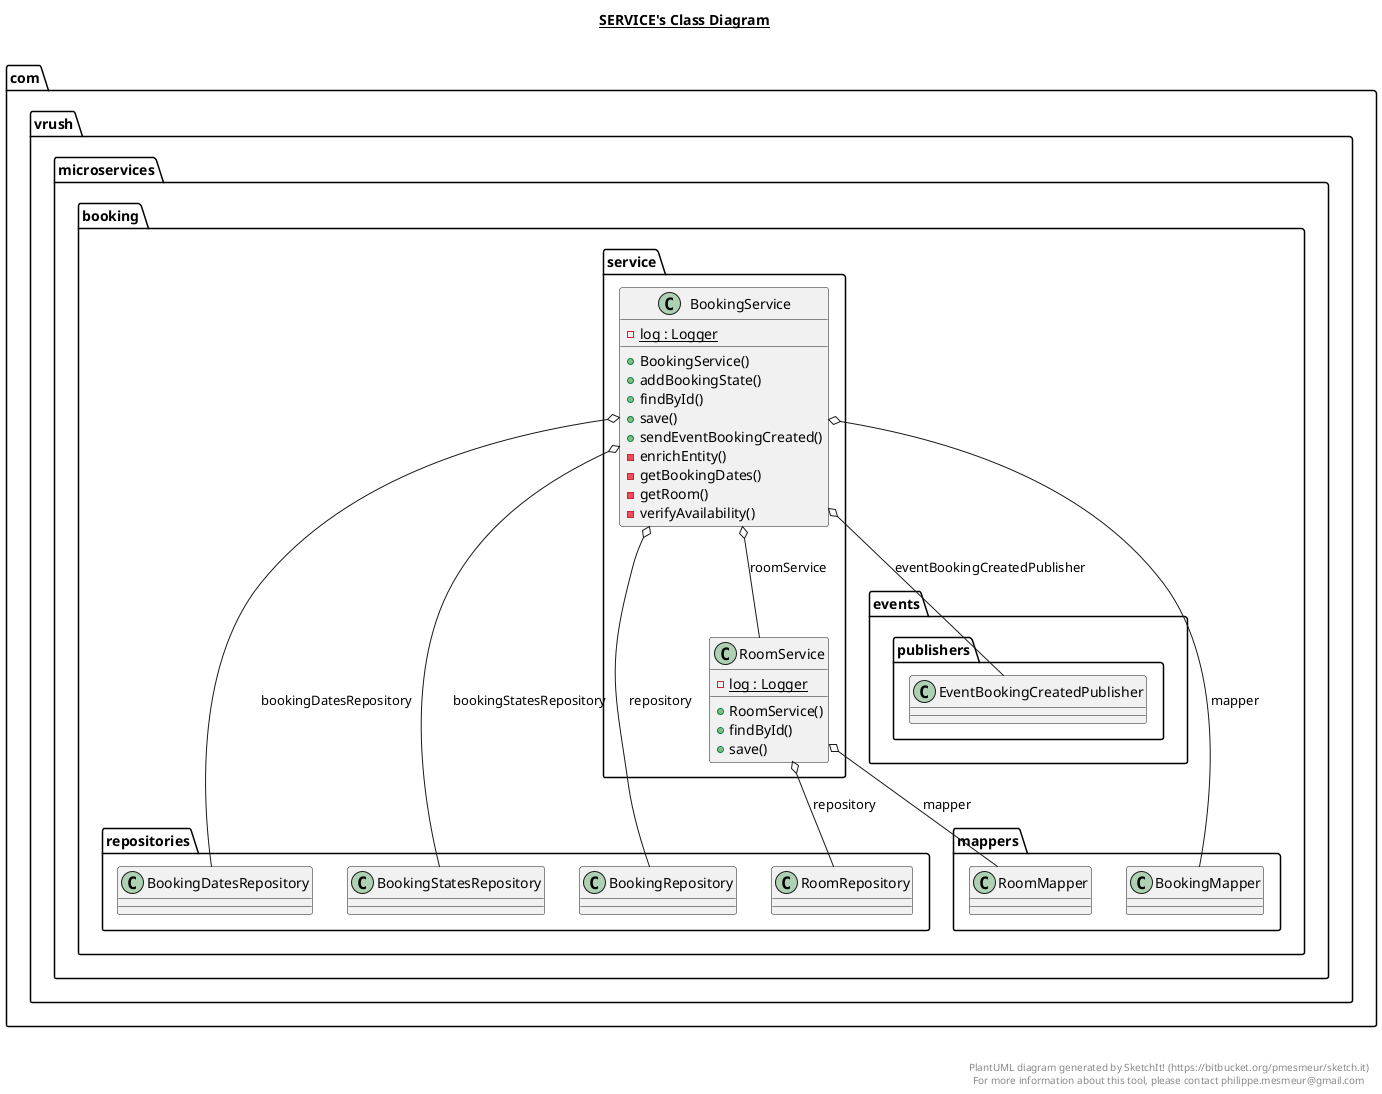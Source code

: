 @startuml

title __SERVICE's Class Diagram__\n

  namespace com.vrush.microservices.booking {
    namespace service {
      class com.vrush.microservices.booking.service.BookingService {
          {static} - log : Logger
          + BookingService()
          + addBookingState()
          + findById()
          + save()
          + sendEventBookingCreated()
          - enrichEntity()
          - getBookingDates()
          - getRoom()
          - verifyAvailability()
      }
    }
  }
  

  namespace com.vrush.microservices.booking {
    namespace service {
      class com.vrush.microservices.booking.service.RoomService {
          {static} - log : Logger
          + RoomService()
          + findById()
          + save()
      }
    }
  }
  

  com.vrush.microservices.booking.service.BookingService o-- com.vrush.microservices.booking.repositories.BookingDatesRepository : bookingDatesRepository
  com.vrush.microservices.booking.service.BookingService o-- com.vrush.microservices.booking.repositories.BookingStatesRepository : bookingStatesRepository
  com.vrush.microservices.booking.service.BookingService o-- com.vrush.microservices.booking.events.publishers.EventBookingCreatedPublisher : eventBookingCreatedPublisher
  com.vrush.microservices.booking.service.BookingService o-- com.vrush.microservices.booking.mappers.BookingMapper : mapper
  com.vrush.microservices.booking.service.BookingService o-- com.vrush.microservices.booking.repositories.BookingRepository : repository
  com.vrush.microservices.booking.service.BookingService o-- com.vrush.microservices.booking.service.RoomService : roomService
  com.vrush.microservices.booking.service.RoomService o-- com.vrush.microservices.booking.mappers.RoomMapper : mapper
  com.vrush.microservices.booking.service.RoomService o-- com.vrush.microservices.booking.repositories.RoomRepository : repository


right footer


PlantUML diagram generated by SketchIt! (https://bitbucket.org/pmesmeur/sketch.it)
For more information about this tool, please contact philippe.mesmeur@gmail.com
endfooter

@enduml

